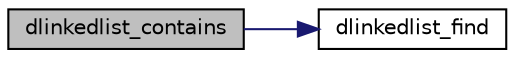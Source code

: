 digraph "dlinkedlist_contains"
{
 // INTERACTIVE_SVG=YES
  edge [fontname="Helvetica",fontsize="10",labelfontname="Helvetica",labelfontsize="10"];
  node [fontname="Helvetica",fontsize="10",shape=record];
  rankdir="LR";
  Node1 [label="dlinkedlist_contains",height=0.2,width=0.4,color="black", fillcolor="grey75", style="filled", fontcolor="black"];
  Node1 -> Node2 [color="midnightblue",fontsize="10",style="solid",fontname="Helvetica"];
  Node2 [label="dlinkedlist_find",height=0.2,width=0.4,color="black", fillcolor="white", style="filled",URL="$dlinkedlist_8h.html#aaff346ac849a8bd894a6f58e50ec5fa9"];
}
